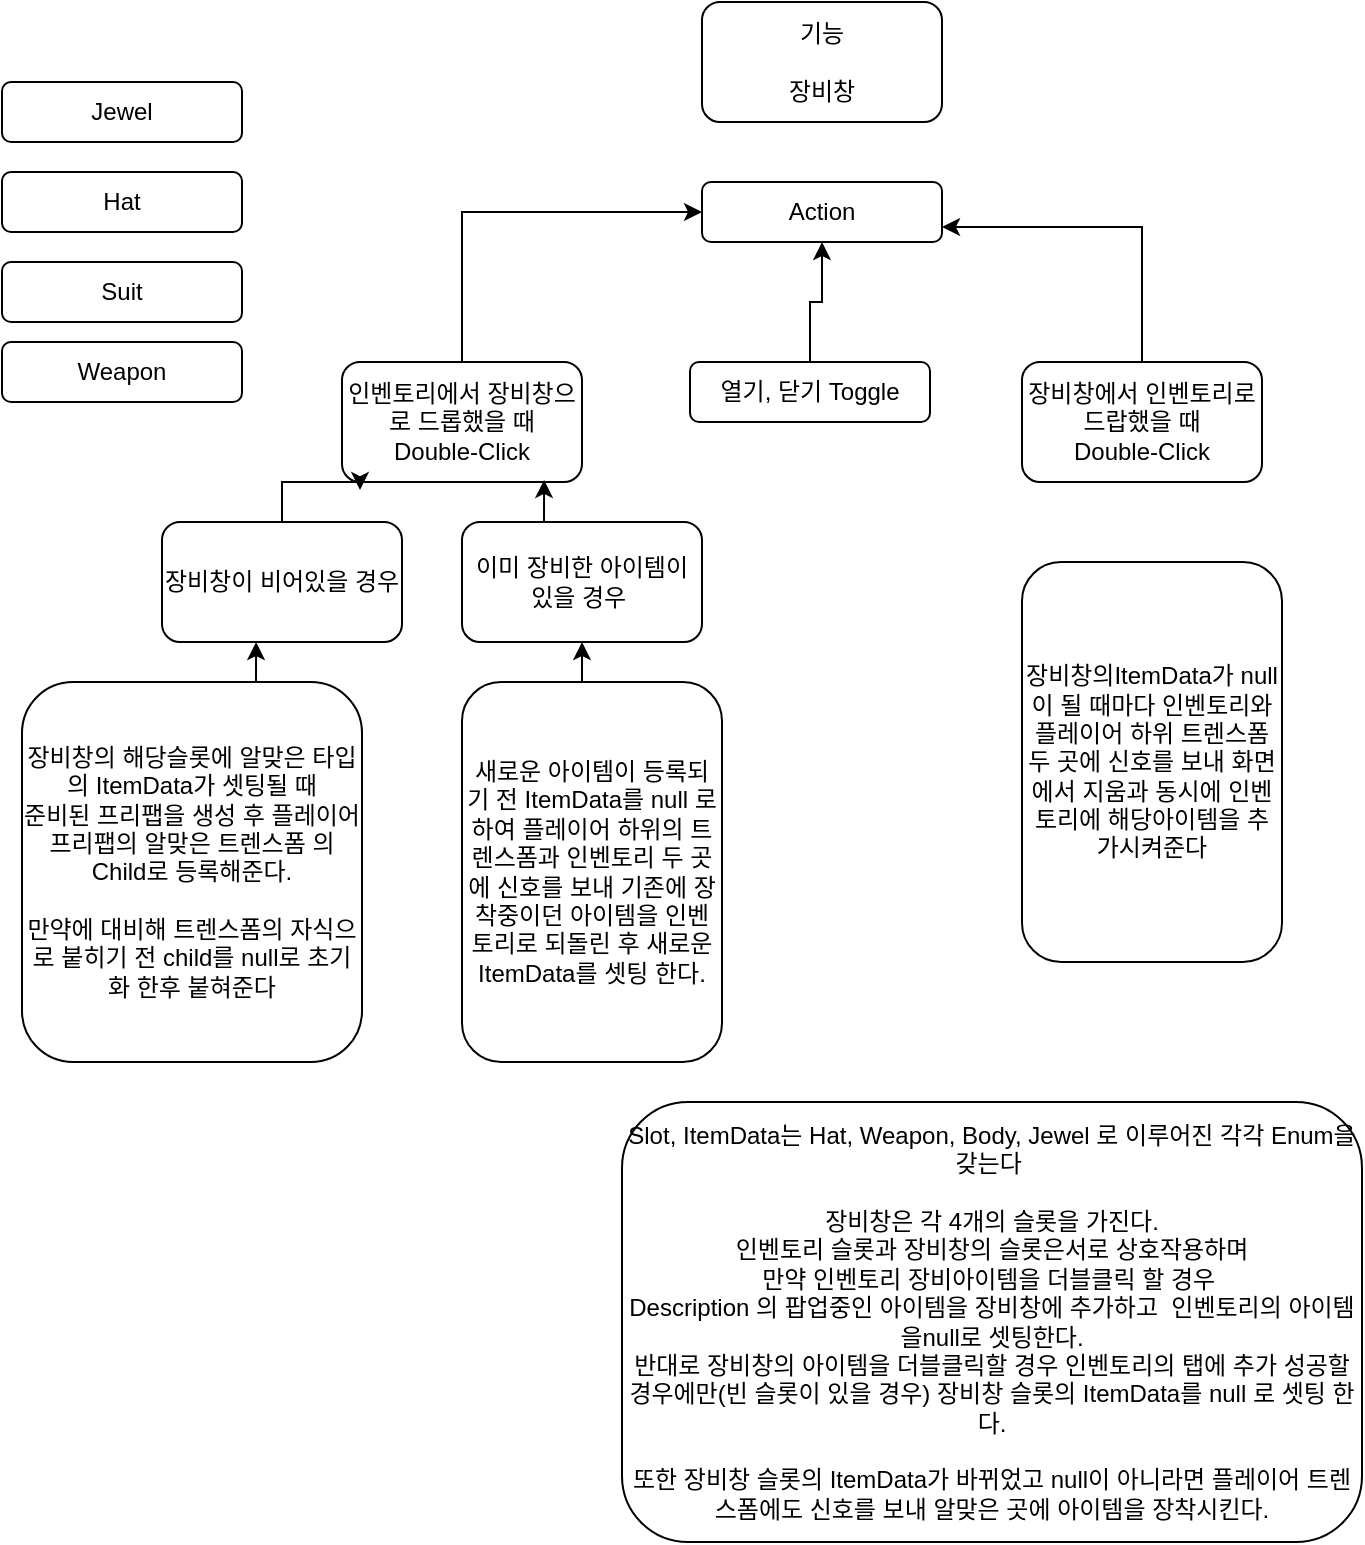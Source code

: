 <mxfile version="21.6.5" type="device">
  <diagram name="페이지-1" id="4cuWuBfcob33C7NAcfMD">
    <mxGraphModel dx="1418" dy="828" grid="1" gridSize="10" guides="1" tooltips="1" connect="1" arrows="1" fold="1" page="1" pageScale="1" pageWidth="827" pageHeight="1169" math="0" shadow="0">
      <root>
        <mxCell id="0" />
        <mxCell id="1" parent="0" />
        <mxCell id="tWTw7sCvbpiB83nG-uwN-1" value="기능&lt;br&gt;&lt;br&gt;장비창" style="rounded=1;whiteSpace=wrap;html=1;" parent="1" vertex="1">
          <mxGeometry x="360" y="60" width="120" height="60" as="geometry" />
        </mxCell>
        <mxCell id="tWTw7sCvbpiB83nG-uwN-2" value="Action" style="rounded=1;whiteSpace=wrap;html=1;" parent="1" vertex="1">
          <mxGeometry x="360" y="150" width="120" height="30" as="geometry" />
        </mxCell>
        <mxCell id="tWTw7sCvbpiB83nG-uwN-20" style="edgeStyle=orthogonalEdgeStyle;rounded=0;orthogonalLoop=1;jettySize=auto;html=1;exitX=0.5;exitY=0;exitDx=0;exitDy=0;" parent="1" source="tWTw7sCvbpiB83nG-uwN-3" target="tWTw7sCvbpiB83nG-uwN-2" edge="1">
          <mxGeometry relative="1" as="geometry" />
        </mxCell>
        <mxCell id="tWTw7sCvbpiB83nG-uwN-3" value="열기, 닫기 Toggle" style="rounded=1;whiteSpace=wrap;html=1;" parent="1" vertex="1">
          <mxGeometry x="354" y="240" width="120" height="30" as="geometry" />
        </mxCell>
        <mxCell id="tWTw7sCvbpiB83nG-uwN-21" style="edgeStyle=orthogonalEdgeStyle;rounded=0;orthogonalLoop=1;jettySize=auto;html=1;exitX=0.5;exitY=0;exitDx=0;exitDy=0;entryX=0;entryY=0.5;entryDx=0;entryDy=0;" parent="1" source="tWTw7sCvbpiB83nG-uwN-4" target="tWTw7sCvbpiB83nG-uwN-2" edge="1">
          <mxGeometry relative="1" as="geometry" />
        </mxCell>
        <mxCell id="tWTw7sCvbpiB83nG-uwN-4" value="인벤토리에서 장비창으로 드롭했을 때&lt;br&gt;Double-Click" style="rounded=1;whiteSpace=wrap;html=1;" parent="1" vertex="1">
          <mxGeometry x="180" y="240" width="120" height="60" as="geometry" />
        </mxCell>
        <mxCell id="tWTw7sCvbpiB83nG-uwN-22" style="edgeStyle=orthogonalEdgeStyle;rounded=0;orthogonalLoop=1;jettySize=auto;html=1;exitX=0.5;exitY=0;exitDx=0;exitDy=0;entryX=1;entryY=0.75;entryDx=0;entryDy=0;" parent="1" source="tWTw7sCvbpiB83nG-uwN-5" target="tWTw7sCvbpiB83nG-uwN-2" edge="1">
          <mxGeometry relative="1" as="geometry" />
        </mxCell>
        <mxCell id="tWTw7sCvbpiB83nG-uwN-5" value="장비창에서 인벤토리로 드랍했을 때&lt;br&gt;Double-Click" style="rounded=1;whiteSpace=wrap;html=1;" parent="1" vertex="1">
          <mxGeometry x="520" y="240" width="120" height="60" as="geometry" />
        </mxCell>
        <mxCell id="tWTw7sCvbpiB83nG-uwN-6" value="Hat" style="rounded=1;whiteSpace=wrap;html=1;" parent="1" vertex="1">
          <mxGeometry x="10" y="145" width="120" height="30" as="geometry" />
        </mxCell>
        <mxCell id="tWTw7sCvbpiB83nG-uwN-7" value="Weapon" style="rounded=1;whiteSpace=wrap;html=1;" parent="1" vertex="1">
          <mxGeometry x="10" y="230" width="120" height="30" as="geometry" />
        </mxCell>
        <mxCell id="tWTw7sCvbpiB83nG-uwN-8" value="Jewel" style="rounded=1;whiteSpace=wrap;html=1;" parent="1" vertex="1">
          <mxGeometry x="10" y="100" width="120" height="30" as="geometry" />
        </mxCell>
        <mxCell id="tWTw7sCvbpiB83nG-uwN-19" style="edgeStyle=orthogonalEdgeStyle;rounded=0;orthogonalLoop=1;jettySize=auto;html=1;exitX=0.5;exitY=0;exitDx=0;exitDy=0;entryX=0.842;entryY=0.983;entryDx=0;entryDy=0;entryPerimeter=0;" parent="1" source="tWTw7sCvbpiB83nG-uwN-10" target="tWTw7sCvbpiB83nG-uwN-4" edge="1">
          <mxGeometry relative="1" as="geometry" />
        </mxCell>
        <mxCell id="tWTw7sCvbpiB83nG-uwN-10" value="이미 장비한 아이템이 있을 경우&amp;nbsp;" style="rounded=1;whiteSpace=wrap;html=1;" parent="1" vertex="1">
          <mxGeometry x="240" y="320" width="120" height="60" as="geometry" />
        </mxCell>
        <mxCell id="tWTw7sCvbpiB83nG-uwN-18" style="edgeStyle=orthogonalEdgeStyle;rounded=0;orthogonalLoop=1;jettySize=auto;html=1;exitX=0.5;exitY=0;exitDx=0;exitDy=0;entryX=0.075;entryY=1.067;entryDx=0;entryDy=0;entryPerimeter=0;" parent="1" source="tWTw7sCvbpiB83nG-uwN-11" target="tWTw7sCvbpiB83nG-uwN-4" edge="1">
          <mxGeometry relative="1" as="geometry" />
        </mxCell>
        <mxCell id="tWTw7sCvbpiB83nG-uwN-11" value="장비창이 비어있을 경우" style="rounded=1;whiteSpace=wrap;html=1;" parent="1" vertex="1">
          <mxGeometry x="90" y="320" width="120" height="60" as="geometry" />
        </mxCell>
        <mxCell id="tWTw7sCvbpiB83nG-uwN-17" style="edgeStyle=orthogonalEdgeStyle;rounded=0;orthogonalLoop=1;jettySize=auto;html=1;exitX=0.5;exitY=0;exitDx=0;exitDy=0;entryX=0.392;entryY=1;entryDx=0;entryDy=0;entryPerimeter=0;" parent="1" source="tWTw7sCvbpiB83nG-uwN-12" target="tWTw7sCvbpiB83nG-uwN-11" edge="1">
          <mxGeometry relative="1" as="geometry" />
        </mxCell>
        <mxCell id="tWTw7sCvbpiB83nG-uwN-12" value="장비창의 해당슬롯에 알맞은 타입의 ItemData가 셋팅될 때&lt;br&gt;준비된 프리팹을 생성 후 플레이어 프리팹의 알맞은 트렌스폼 의Child로 등록해준다.&lt;br&gt;&lt;br&gt;만약에 대비해 트렌스폼의 자식으로 붙히기 전 child를 null로 초기화 한후 붙혀준다" style="rounded=1;whiteSpace=wrap;html=1;" parent="1" vertex="1">
          <mxGeometry x="20" y="400" width="170" height="190" as="geometry" />
        </mxCell>
        <mxCell id="tWTw7sCvbpiB83nG-uwN-16" style="edgeStyle=orthogonalEdgeStyle;rounded=0;orthogonalLoop=1;jettySize=auto;html=1;exitX=0.5;exitY=0;exitDx=0;exitDy=0;entryX=0.5;entryY=1;entryDx=0;entryDy=0;" parent="1" source="tWTw7sCvbpiB83nG-uwN-13" target="tWTw7sCvbpiB83nG-uwN-10" edge="1">
          <mxGeometry relative="1" as="geometry" />
        </mxCell>
        <mxCell id="tWTw7sCvbpiB83nG-uwN-13" value="새로운 아이템이 등록되기 전 ItemData를 null 로 하여 플레이어 하위의 트렌스폼과 인벤토리 두 곳에 신호를 보내 기존에 장착중이던 아이템을 인벤토리로 되돌린 후 새로운 ItemData를 셋팅 한다." style="rounded=1;whiteSpace=wrap;html=1;" parent="1" vertex="1">
          <mxGeometry x="240" y="400" width="130" height="190" as="geometry" />
        </mxCell>
        <mxCell id="tWTw7sCvbpiB83nG-uwN-14" value="장비창의ItemData가 null이 될 때마다 인벤토리와 플레이어 하위 트렌스폼 두 곳에 신호를 보내 화면에서 지움과 동시에 인벤토리에 해당아이템을 추가시켜준다" style="rounded=1;whiteSpace=wrap;html=1;" parent="1" vertex="1">
          <mxGeometry x="520" y="340" width="130" height="200" as="geometry" />
        </mxCell>
        <mxCell id="tWTw7sCvbpiB83nG-uwN-15" value="Suit" style="rounded=1;whiteSpace=wrap;html=1;" parent="1" vertex="1">
          <mxGeometry x="10" y="190" width="120" height="30" as="geometry" />
        </mxCell>
        <mxCell id="tWTw7sCvbpiB83nG-uwN-23" value="Slot, ItemData는 Hat, Weapon, Body, Jewel 로 이루어진 각각 Enum을 갖는다&amp;nbsp;&lt;br&gt;&lt;br&gt;장비창은 각 4개의 슬롯을 가진다.&lt;br&gt;인벤토리 슬롯과 장비창의 슬롯은서로 상호작용하며&lt;br&gt;만약 인벤토리 장비아이템을 더블클릭 할 경우&amp;nbsp;&lt;br&gt;Description 의 팝업중인 아이템을 장비창에 추가하고&amp;nbsp; 인벤토리의 아이템을null로 셋팅한다.&lt;br&gt;반대로 장비창의 아이템을 더블클릭할 경우 인벤토리의 탭에 추가 성공할 경우에만(빈 슬롯이 있을 경우) 장비창 슬롯의 ItemData를 null 로 셋팅 한다.&lt;br&gt;&lt;br&gt;또한 장비창 슬롯의 ItemData가 바뀌었고 null이 아니라면 플레이어 트렌스폼에도 신호를 보내 알맞은 곳에 아이템을 장착시킨다." style="rounded=1;whiteSpace=wrap;html=1;" parent="1" vertex="1">
          <mxGeometry x="320" y="610" width="370" height="220" as="geometry" />
        </mxCell>
      </root>
    </mxGraphModel>
  </diagram>
</mxfile>
